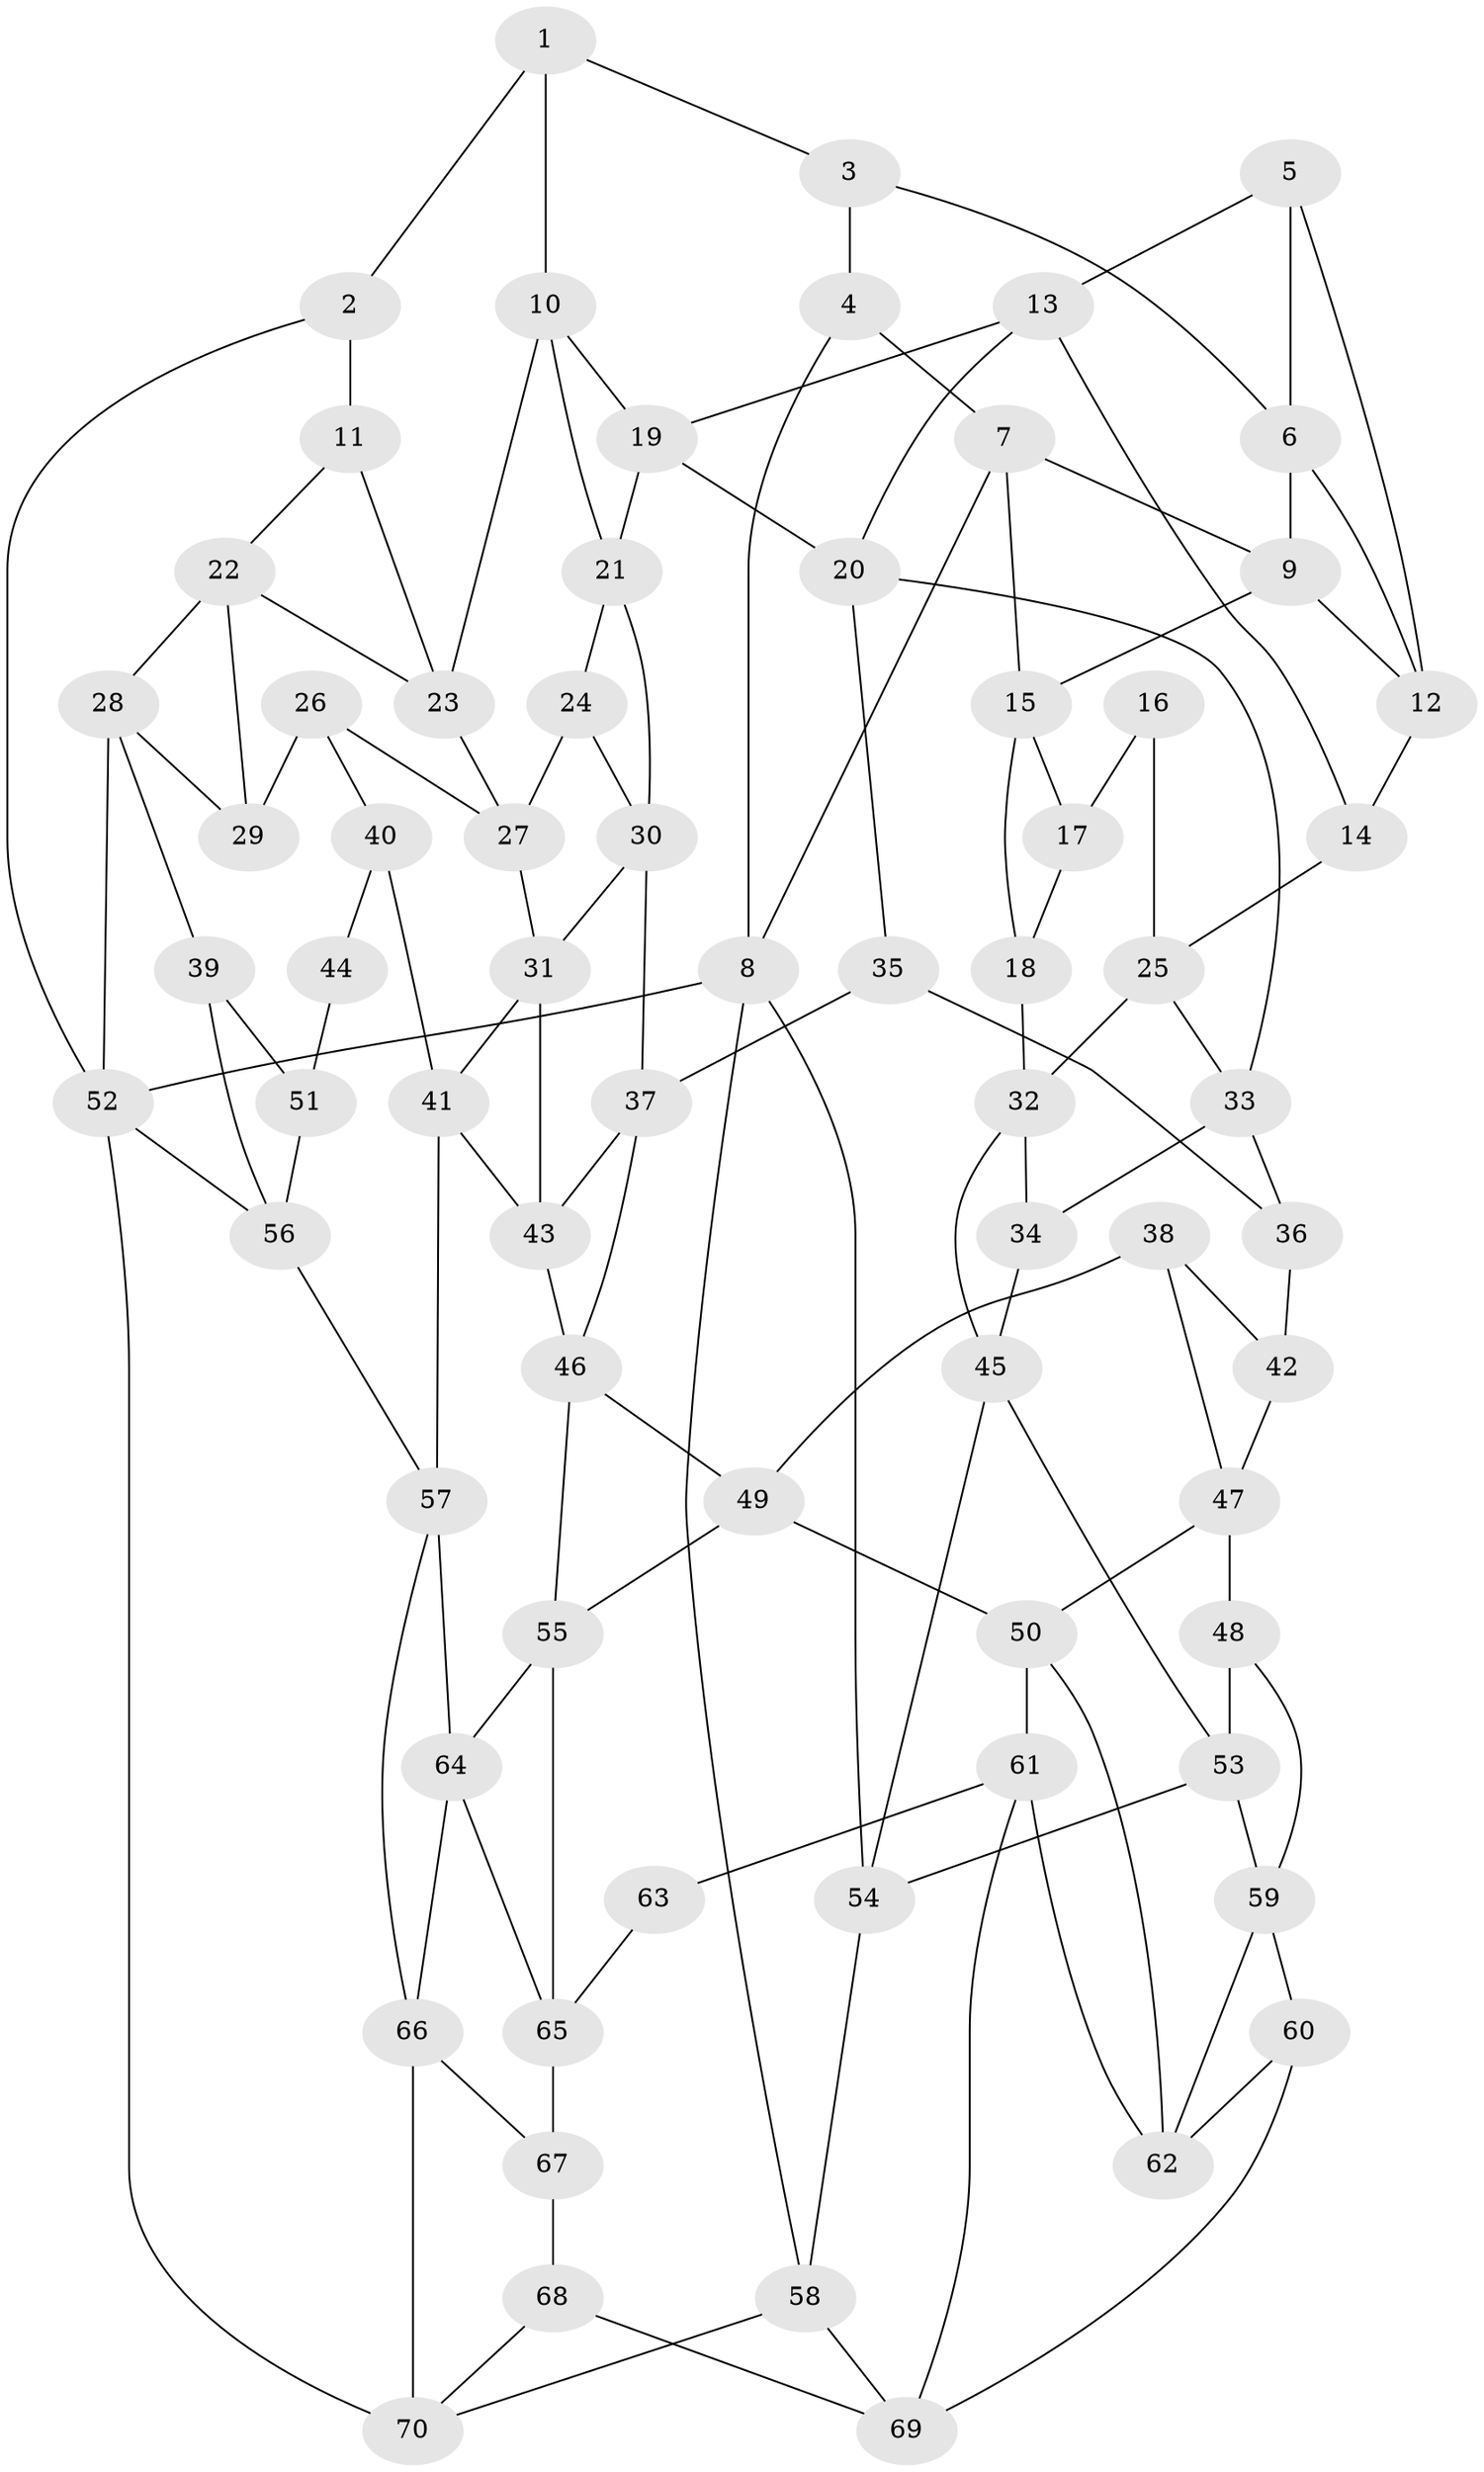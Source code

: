 // original degree distribution, {3: 0.02158273381294964, 6: 0.20863309352517986, 4: 0.2158273381294964, 5: 0.5539568345323741}
// Generated by graph-tools (version 1.1) at 2025/03/03/09/25 03:03:26]
// undirected, 70 vertices, 126 edges
graph export_dot {
graph [start="1"]
  node [color=gray90,style=filled];
  1;
  2;
  3;
  4;
  5;
  6;
  7;
  8;
  9;
  10;
  11;
  12;
  13;
  14;
  15;
  16;
  17;
  18;
  19;
  20;
  21;
  22;
  23;
  24;
  25;
  26;
  27;
  28;
  29;
  30;
  31;
  32;
  33;
  34;
  35;
  36;
  37;
  38;
  39;
  40;
  41;
  42;
  43;
  44;
  45;
  46;
  47;
  48;
  49;
  50;
  51;
  52;
  53;
  54;
  55;
  56;
  57;
  58;
  59;
  60;
  61;
  62;
  63;
  64;
  65;
  66;
  67;
  68;
  69;
  70;
  1 -- 2 [weight=1.0];
  1 -- 3 [weight=1.0];
  1 -- 10 [weight=1.0];
  2 -- 11 [weight=1.0];
  2 -- 52 [weight=1.0];
  3 -- 4 [weight=1.0];
  3 -- 6 [weight=1.0];
  4 -- 7 [weight=1.0];
  4 -- 8 [weight=1.0];
  5 -- 6 [weight=1.0];
  5 -- 12 [weight=1.0];
  5 -- 13 [weight=1.0];
  6 -- 9 [weight=1.0];
  6 -- 12 [weight=1.0];
  7 -- 8 [weight=1.0];
  7 -- 9 [weight=1.0];
  7 -- 15 [weight=1.0];
  8 -- 52 [weight=1.0];
  8 -- 54 [weight=1.0];
  8 -- 58 [weight=1.0];
  9 -- 12 [weight=1.0];
  9 -- 15 [weight=1.0];
  10 -- 19 [weight=1.0];
  10 -- 21 [weight=1.0];
  10 -- 23 [weight=1.0];
  11 -- 22 [weight=1.0];
  11 -- 23 [weight=1.0];
  12 -- 14 [weight=1.0];
  13 -- 14 [weight=1.0];
  13 -- 19 [weight=1.0];
  13 -- 20 [weight=1.0];
  14 -- 25 [weight=1.0];
  15 -- 17 [weight=1.0];
  15 -- 18 [weight=1.0];
  16 -- 17 [weight=2.0];
  16 -- 25 [weight=1.0];
  17 -- 18 [weight=1.0];
  18 -- 32 [weight=1.0];
  19 -- 20 [weight=1.0];
  19 -- 21 [weight=1.0];
  20 -- 33 [weight=1.0];
  20 -- 35 [weight=1.0];
  21 -- 24 [weight=1.0];
  21 -- 30 [weight=1.0];
  22 -- 23 [weight=1.0];
  22 -- 28 [weight=1.0];
  22 -- 29 [weight=1.0];
  23 -- 27 [weight=1.0];
  24 -- 27 [weight=1.0];
  24 -- 30 [weight=1.0];
  25 -- 32 [weight=1.0];
  25 -- 33 [weight=1.0];
  26 -- 27 [weight=1.0];
  26 -- 29 [weight=2.0];
  26 -- 40 [weight=1.0];
  27 -- 31 [weight=1.0];
  28 -- 29 [weight=1.0];
  28 -- 39 [weight=1.0];
  28 -- 52 [weight=1.0];
  30 -- 31 [weight=1.0];
  30 -- 37 [weight=1.0];
  31 -- 41 [weight=1.0];
  31 -- 43 [weight=1.0];
  32 -- 34 [weight=1.0];
  32 -- 45 [weight=1.0];
  33 -- 34 [weight=1.0];
  33 -- 36 [weight=1.0];
  34 -- 45 [weight=1.0];
  35 -- 36 [weight=1.0];
  35 -- 37 [weight=1.0];
  36 -- 42 [weight=2.0];
  37 -- 43 [weight=1.0];
  37 -- 46 [weight=1.0];
  38 -- 42 [weight=1.0];
  38 -- 47 [weight=1.0];
  38 -- 49 [weight=1.0];
  39 -- 51 [weight=1.0];
  39 -- 56 [weight=1.0];
  40 -- 41 [weight=1.0];
  40 -- 44 [weight=2.0];
  41 -- 43 [weight=1.0];
  41 -- 57 [weight=1.0];
  42 -- 47 [weight=1.0];
  43 -- 46 [weight=1.0];
  44 -- 51 [weight=2.0];
  45 -- 53 [weight=1.0];
  45 -- 54 [weight=1.0];
  46 -- 49 [weight=1.0];
  46 -- 55 [weight=1.0];
  47 -- 48 [weight=1.0];
  47 -- 50 [weight=1.0];
  48 -- 53 [weight=1.0];
  48 -- 59 [weight=1.0];
  49 -- 50 [weight=1.0];
  49 -- 55 [weight=1.0];
  50 -- 61 [weight=1.0];
  50 -- 62 [weight=1.0];
  51 -- 56 [weight=1.0];
  52 -- 56 [weight=1.0];
  52 -- 70 [weight=2.0];
  53 -- 54 [weight=1.0];
  53 -- 59 [weight=1.0];
  54 -- 58 [weight=1.0];
  55 -- 64 [weight=1.0];
  55 -- 65 [weight=1.0];
  56 -- 57 [weight=1.0];
  57 -- 64 [weight=1.0];
  57 -- 66 [weight=1.0];
  58 -- 69 [weight=1.0];
  58 -- 70 [weight=1.0];
  59 -- 60 [weight=1.0];
  59 -- 62 [weight=1.0];
  60 -- 62 [weight=1.0];
  60 -- 69 [weight=1.0];
  61 -- 62 [weight=1.0];
  61 -- 63 [weight=1.0];
  61 -- 69 [weight=1.0];
  63 -- 65 [weight=2.0];
  64 -- 65 [weight=1.0];
  64 -- 66 [weight=1.0];
  65 -- 67 [weight=2.0];
  66 -- 67 [weight=1.0];
  66 -- 70 [weight=1.0];
  67 -- 68 [weight=1.0];
  68 -- 69 [weight=1.0];
  68 -- 70 [weight=1.0];
}
